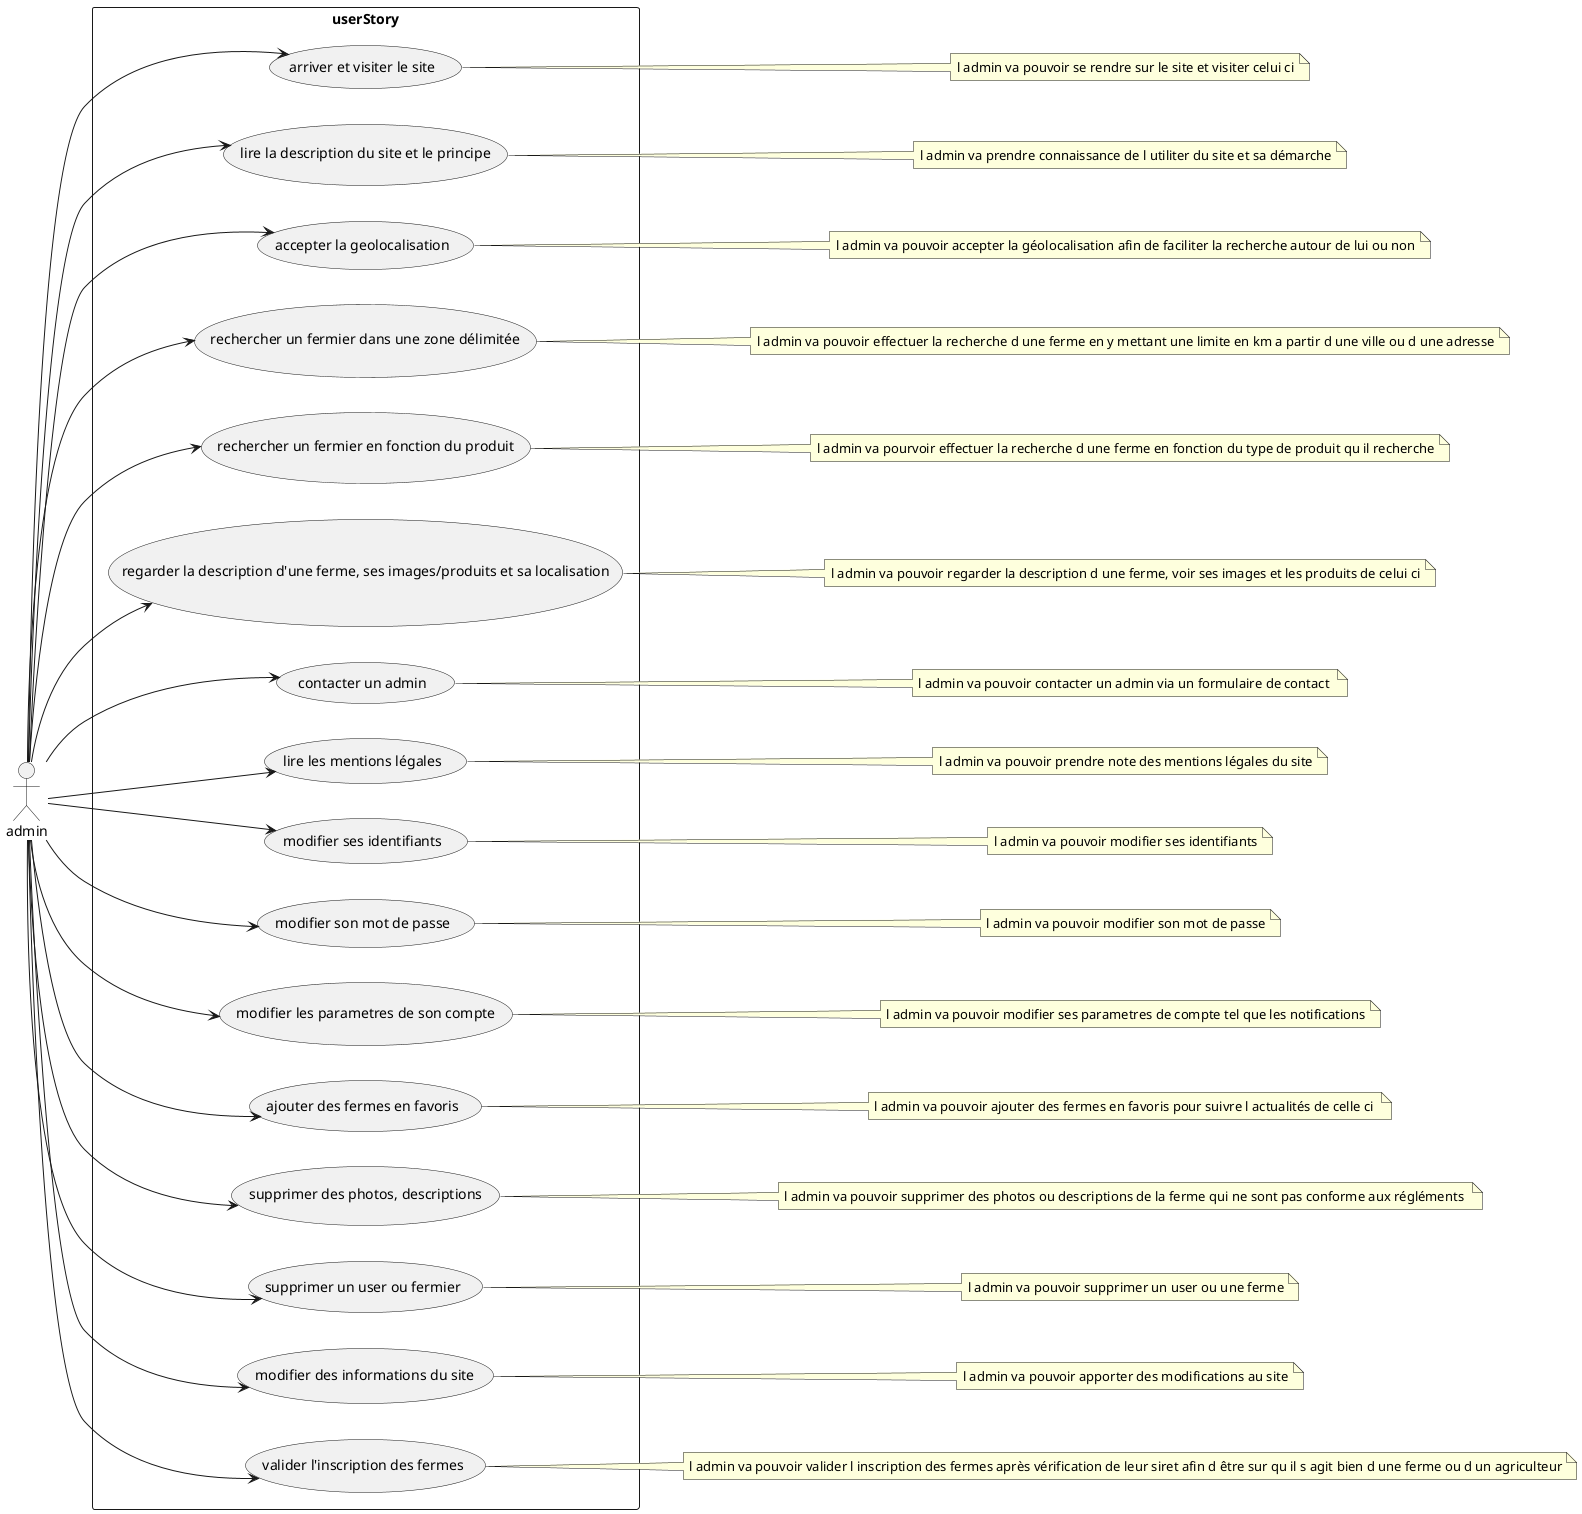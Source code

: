 @startuml
left to right direction

actor admin as A

rectangle "userStory" {
    usecase "arriver et visiter le site" as uc1
    usecase "lire la description du site et le principe"  as uc2
    usecase "accepter la geolocalisation"  as uc3
    usecase "rechercher un fermier dans une zone délimitée"  as uc4
    usecase "rechercher un fermier en fonction du produit"  as uc5
    usecase "regarder la description d'une ferme, ses images/produits et sa localisation"  as uc6
    usecase "contacter un admin"  as uc7
    usecase "lire les mentions légales"  as uc8
    usecase "modifier ses identifiants" as uc9
    usecase "modifier son mot de passe" as uc10
    usecase "modifier les parametres de son compte" as uc11
    usecase "ajouter des fermes en favoris" as uc12
    usecase "supprimer des photos, descriptions" as uc13
    usecase "supprimer un user ou fermier" as uc14
    usecase "modifier des informations du site" as uc15
    usecase "valider l'inscription des fermes" as uc16
}

A --> uc1
A --> uc2
A --> uc3
A --> uc4
A --> uc5
A --> uc6
A --> uc7
A --> uc8
A --> uc9
A --> uc10
A --> uc11
A --> uc12
A --> uc13
A --> uc14
A --> uc15
A --> uc16

note right of uc1
    l admin va pouvoir se rendre sur le site et visiter celui ci
end note
note right of uc2
    l admin va prendre connaissance de l utiliter du site et sa démarche
end note
note right of uc3
    l admin va pouvoir accepter la géolocalisation afin de faciliter la recherche autour de lui ou non
end note
note right of uc4
    l admin va pouvoir effectuer la recherche d une ferme en y mettant une limite en km a partir d une ville ou d une adresse
end note
note right of uc5
    l admin va pourvoir effectuer la recherche d une ferme en fonction du type de produit qu il recherche
end note
note right of uc6
    l admin va pouvoir regarder la description d une ferme, voir ses images et les produits de celui ci
end note
note right of uc7
    l admin va pouvoir contacter un admin via un formulaire de contact 
end note
note right of uc8
    l admin va pouvoir prendre note des mentions légales du site
end note
note right of uc9
    l admin va pouvoir modifier ses identifiants
end note
note right of uc10
    l admin va pouvoir modifier son mot de passe
end note
note right of uc11
    l admin va pouvoir modifier ses parametres de compte tel que les notifications
end note
note right of uc12
    l admin va pouvoir ajouter des fermes en favoris pour suivre l actualités de celle ci 
end note
note right of uc13
    l admin va pouvoir supprimer des photos ou descriptions de la ferme qui ne sont pas conforme aux régléments 
end note
note right of uc14
    l admin va pouvoir supprimer un user ou une ferme
end note
note right of uc15
    l admin va pouvoir apporter des modifications au site
end note
note right of uc16
    l admin va pouvoir valider l inscription des fermes après vérification de leur siret afin d être sur qu il s agit bien d une ferme ou d un agriculteur
end note